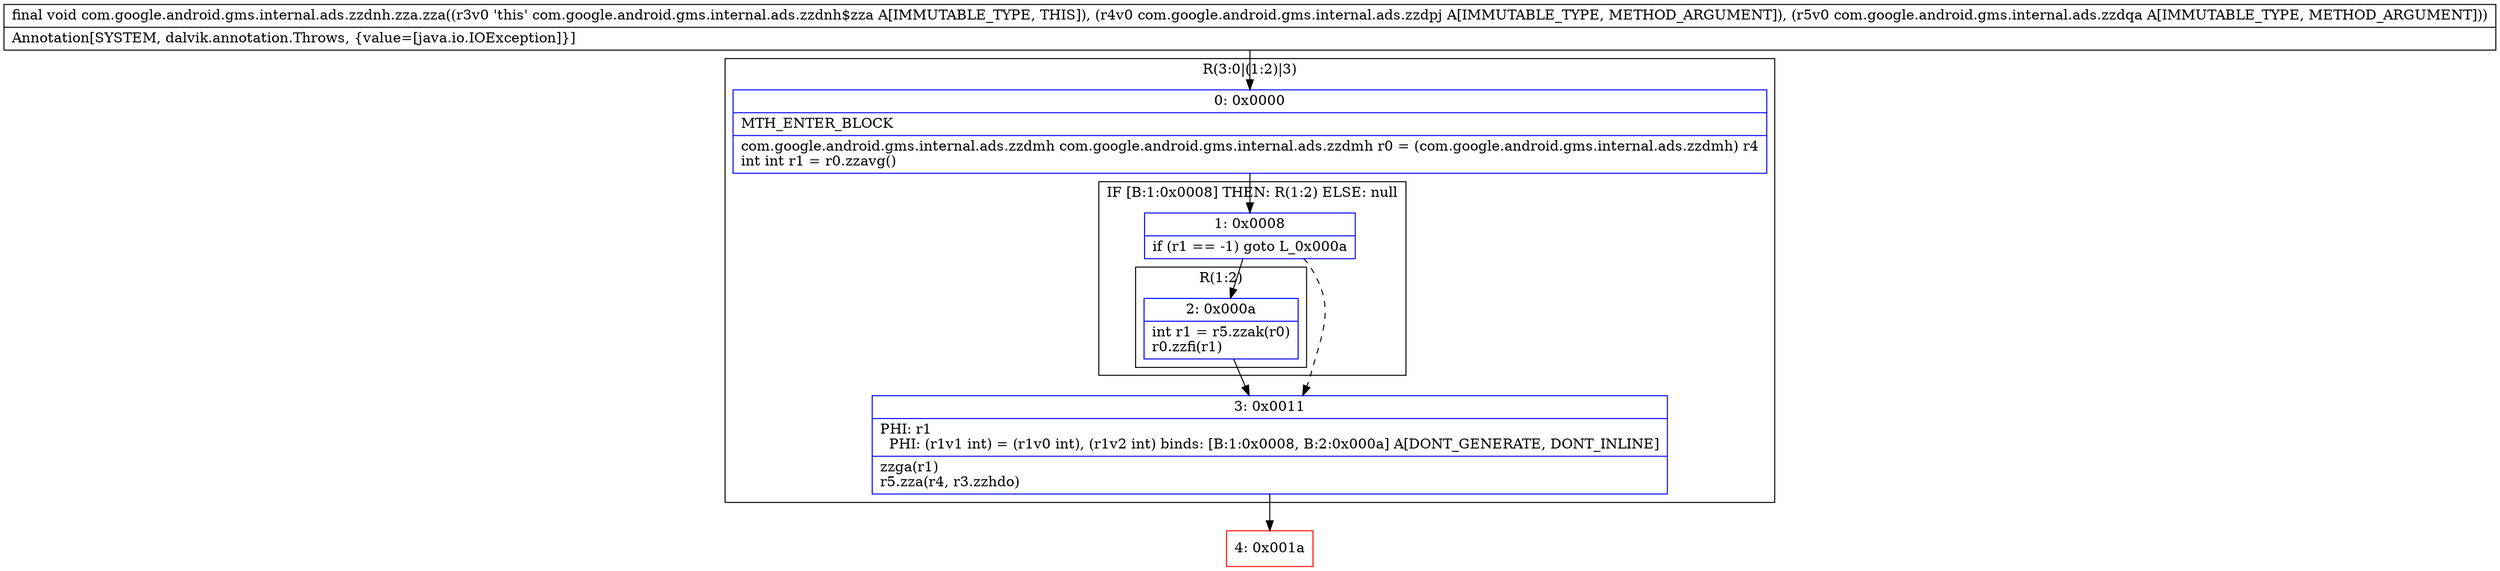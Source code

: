 digraph "CFG forcom.google.android.gms.internal.ads.zzdnh.zza.zza(Lcom\/google\/android\/gms\/internal\/ads\/zzdpj;Lcom\/google\/android\/gms\/internal\/ads\/zzdqa;)V" {
subgraph cluster_Region_108036482 {
label = "R(3:0|(1:2)|3)";
node [shape=record,color=blue];
Node_0 [shape=record,label="{0\:\ 0x0000|MTH_ENTER_BLOCK\l|com.google.android.gms.internal.ads.zzdmh com.google.android.gms.internal.ads.zzdmh r0 = (com.google.android.gms.internal.ads.zzdmh) r4\lint int r1 = r0.zzavg()\l}"];
subgraph cluster_IfRegion_643925367 {
label = "IF [B:1:0x0008] THEN: R(1:2) ELSE: null";
node [shape=record,color=blue];
Node_1 [shape=record,label="{1\:\ 0x0008|if (r1 == \-1) goto L_0x000a\l}"];
subgraph cluster_Region_786396214 {
label = "R(1:2)";
node [shape=record,color=blue];
Node_2 [shape=record,label="{2\:\ 0x000a|int r1 = r5.zzak(r0)\lr0.zzfi(r1)\l}"];
}
}
Node_3 [shape=record,label="{3\:\ 0x0011|PHI: r1 \l  PHI: (r1v1 int) = (r1v0 int), (r1v2 int) binds: [B:1:0x0008, B:2:0x000a] A[DONT_GENERATE, DONT_INLINE]\l|zzga(r1)\lr5.zza(r4, r3.zzhdo)\l}"];
}
Node_4 [shape=record,color=red,label="{4\:\ 0x001a}"];
MethodNode[shape=record,label="{final void com.google.android.gms.internal.ads.zzdnh.zza.zza((r3v0 'this' com.google.android.gms.internal.ads.zzdnh$zza A[IMMUTABLE_TYPE, THIS]), (r4v0 com.google.android.gms.internal.ads.zzdpj A[IMMUTABLE_TYPE, METHOD_ARGUMENT]), (r5v0 com.google.android.gms.internal.ads.zzdqa A[IMMUTABLE_TYPE, METHOD_ARGUMENT]))  | Annotation[SYSTEM, dalvik.annotation.Throws, \{value=[java.io.IOException]\}]\l}"];
MethodNode -> Node_0;
Node_0 -> Node_1;
Node_1 -> Node_2;
Node_1 -> Node_3[style=dashed];
Node_2 -> Node_3;
Node_3 -> Node_4;
}

